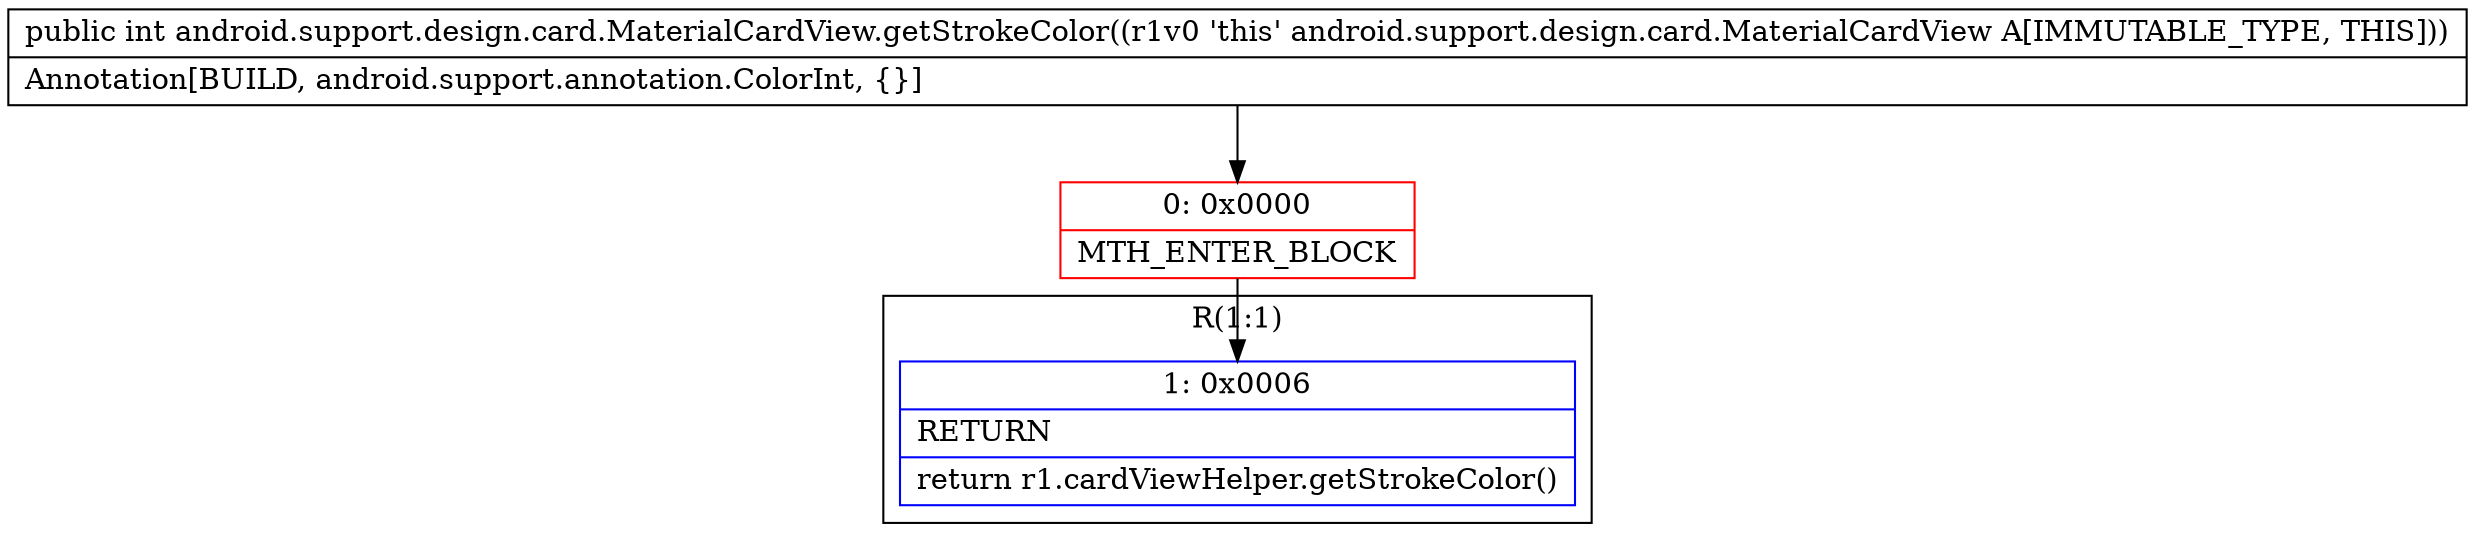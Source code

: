 digraph "CFG forandroid.support.design.card.MaterialCardView.getStrokeColor()I" {
subgraph cluster_Region_1407967089 {
label = "R(1:1)";
node [shape=record,color=blue];
Node_1 [shape=record,label="{1\:\ 0x0006|RETURN\l|return r1.cardViewHelper.getStrokeColor()\l}"];
}
Node_0 [shape=record,color=red,label="{0\:\ 0x0000|MTH_ENTER_BLOCK\l}"];
MethodNode[shape=record,label="{public int android.support.design.card.MaterialCardView.getStrokeColor((r1v0 'this' android.support.design.card.MaterialCardView A[IMMUTABLE_TYPE, THIS]))  | Annotation[BUILD, android.support.annotation.ColorInt, \{\}]\l}"];
MethodNode -> Node_0;
Node_0 -> Node_1;
}

